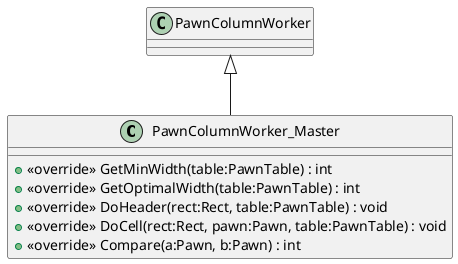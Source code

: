 @startuml
class PawnColumnWorker_Master {
    + <<override>> GetMinWidth(table:PawnTable) : int
    + <<override>> GetOptimalWidth(table:PawnTable) : int
    + <<override>> DoHeader(rect:Rect, table:PawnTable) : void
    + <<override>> DoCell(rect:Rect, pawn:Pawn, table:PawnTable) : void
    + <<override>> Compare(a:Pawn, b:Pawn) : int
}
PawnColumnWorker <|-- PawnColumnWorker_Master
@enduml
